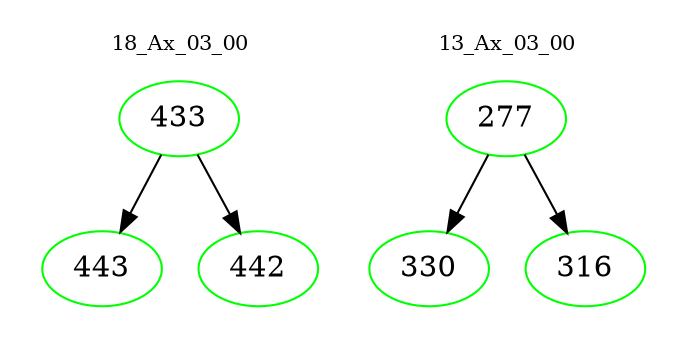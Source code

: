 digraph{
subgraph cluster_0 {
color = white
label = "18_Ax_03_00";
fontsize=10;
T0_433 [label="433", color="green"]
T0_433 -> T0_443 [color="black"]
T0_443 [label="443", color="green"]
T0_433 -> T0_442 [color="black"]
T0_442 [label="442", color="green"]
}
subgraph cluster_1 {
color = white
label = "13_Ax_03_00";
fontsize=10;
T1_277 [label="277", color="green"]
T1_277 -> T1_330 [color="black"]
T1_330 [label="330", color="green"]
T1_277 -> T1_316 [color="black"]
T1_316 [label="316", color="green"]
}
}
